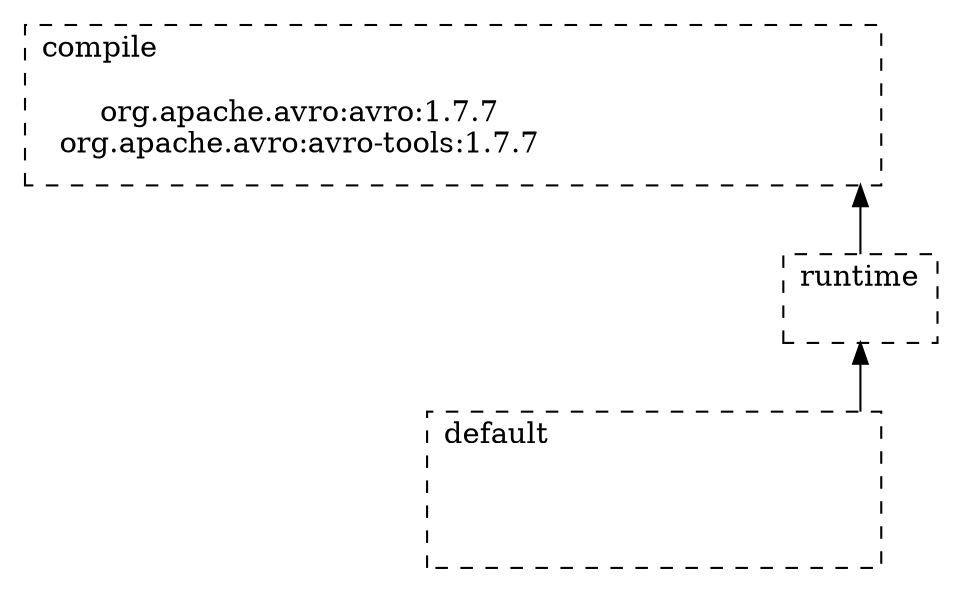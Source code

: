 digraph default {
graph[rankdir=BT,compound=true,nodesep=2,ranksep=1];
subgraph cluster_default {
graph[rankdir=TB,style=dashed,label=default,labelloc=b,labeljust=l,labelstyle=bold];
default [shape=point,style=invis];
node[color=none,shape=plaintext];
"";
}
subgraph cluster_default {
graph[rankdir=TB,style=dashed,label=default,labelloc=b,labeljust=l,labelstyle=bold];
default [shape=point,style=invis];
node[color=none,shape=plaintext];
"";
}
default -> runtime [ltail=cluster_default,lhead=cluster_runtime];
subgraph cluster_runtime {
graph[rankdir=TB,style=dashed,label=runtime,labelloc=b,labeljust=l,labelstyle=bold];
runtime [shape=point,style=invis];
node[color=none,shape=plaintext];
"";
}
runtime -> compile [ltail=cluster_runtime,lhead=cluster_compile];
subgraph cluster_compile {
graph[rankdir=TB,style=dashed,label=compile,labelloc=b,labeljust=l,labelstyle=bold];
compile [shape=point,style=invis];
node[color=none,shape=plaintext];
"org.apache.avro:avro:1.7.7\norg.apache.avro:avro-tools:1.7.7";
}
}
